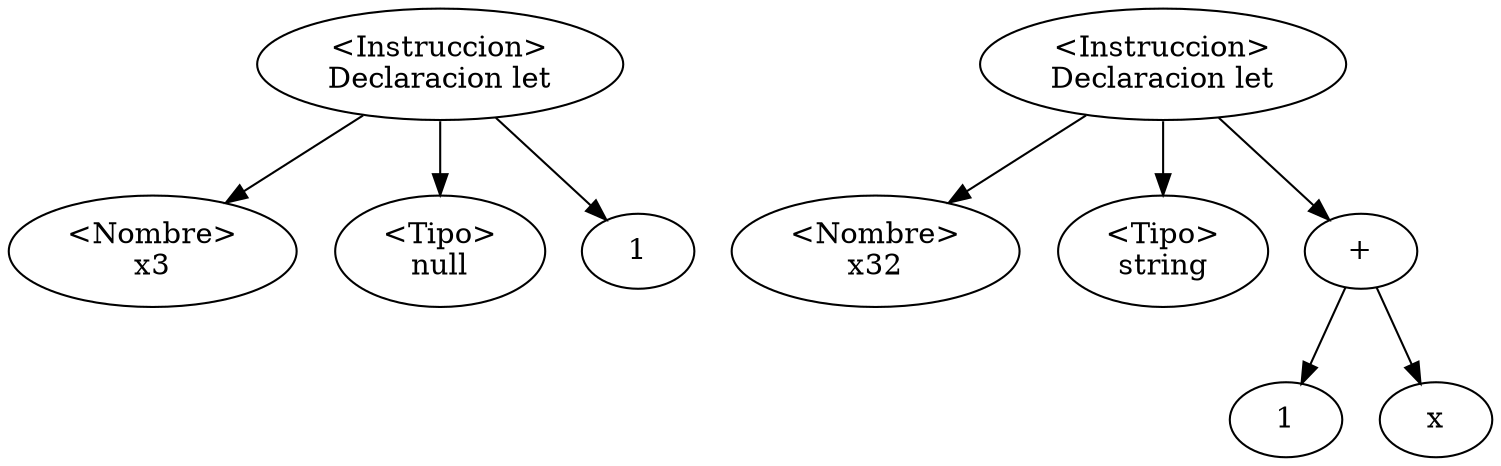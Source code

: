 digraph G {

        node_1_1_[label="\<Instruccion\>\nDeclaracion let"];
        node_1_1_1[label="\<Nombre\>\nx3"];
        node_1_1_2[label="\<Tipo\>\nnull"];
        node_1_1_->node_1_1_1
        node_1_1_->node_1_1_2
        node_1_1_->
        node_1_8_;
        node_1_8_[label="1"];
        node_2_1_[label="\<Instruccion\>\nDeclaracion let"];
        node_2_1_1[label="\<Nombre\>\nx32"];
        node_2_1_2[label="\<Tipo\>\nstring"];
        node_2_1_->node_2_1_1
        node_2_1_->node_2_1_2
        node_2_1_->
        node_2_17_;
        node_2_17_[label="+"];
        node_2_17_->
        node_2_16_;
        node_2_16_[label="1"];
        node_2_17_->
        node_2_20_;
        node_2_20_[label="x"];
        
}